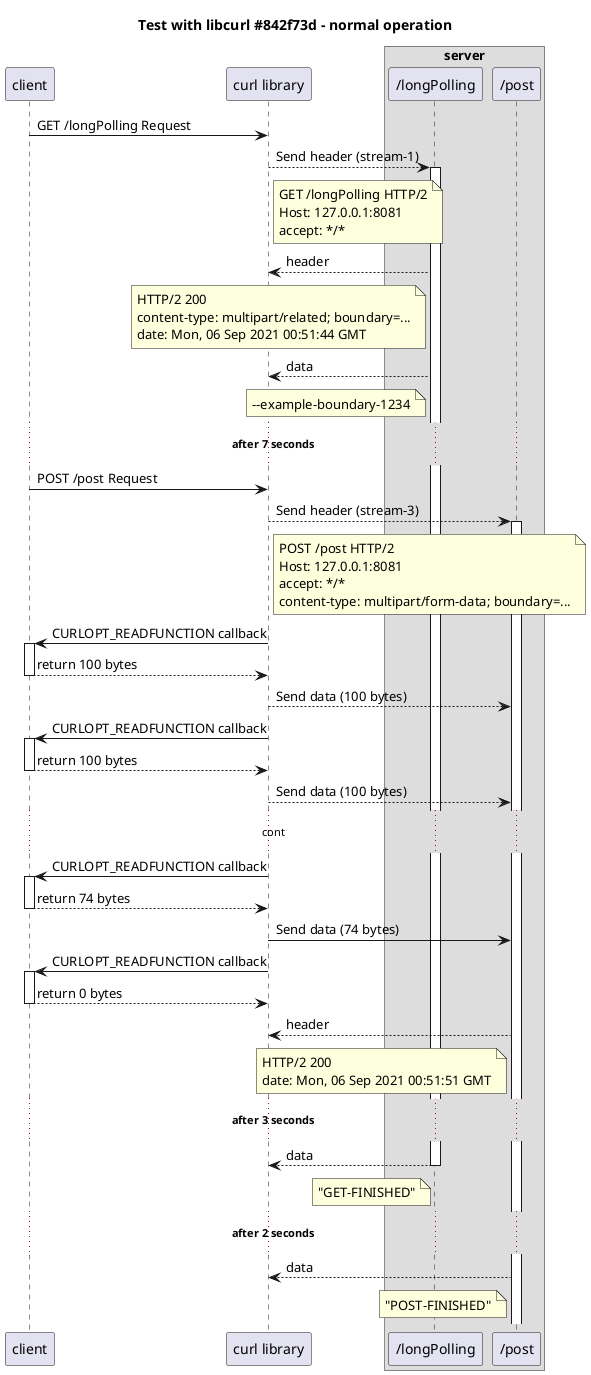 @startuml
participant client
participant "curl library" as curl
box server
participant "/longPolling" as server_get
participant "/post" as server_post
end box

title Test with libcurl #842f73d - normal operation

client->curl: GET /longPolling Request
curl --> server_get: Send header (stream-1)
note right of curl
    GET /longPolling HTTP/2
    Host: 127.0.0.1:8081
    accept: */*
end note

activate server_get
server_get --> curl: header
note left of server_get
    HTTP/2 200
    content-type: multipart/related; boundary=...
    date: Mon, 06 Sep 2021 00:51:44 GMT
end note
server_get --> curl: data
note left of server_get
  --example-boundary-1234
end note

... <b>after 7 seconds</b> ...

client->curl: POST /post Request
curl --> server_post: Send header (stream-3)
note right of curl
    POST /post HTTP/2
    Host: 127.0.0.1:8081
    accept: */*
    content-type: multipart/form-data; boundary=...
end note

activate server_post
curl -> client: CURLOPT_READFUNCTION callback
activate client
return return 100 bytes
curl --> server_post: Send data (100 bytes)
curl -> client: CURLOPT_READFUNCTION callback
activate client
return return 100 bytes
curl --> server_post: Send data (100 bytes)

... cont ...

curl -> client: CURLOPT_READFUNCTION callback
activate client
return return 74 bytes
curl -> server_post: Send data (74 bytes)
curl -> client: CURLOPT_READFUNCTION callback
activate client
return return 0 bytes

server_post --> curl: header
note left of server_post
    HTTP/2 200
    date: Mon, 06 Sep 2021 00:51:51 GMT
end note

... <b>after 3 seconds</b> ...

server_get --> curl: data
note left of server_get
    "GET-FINISHED"
end note
deactivate server_get

... <b>after 2 seconds</b> ...

server_post --> curl: data
note left of server_post
    "POST-FINISHED"
end note


@enduml